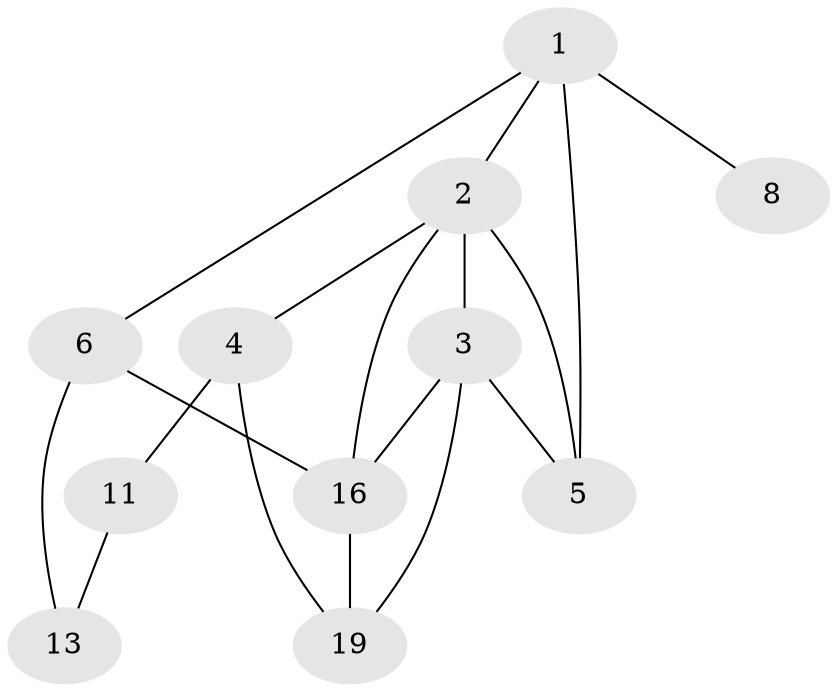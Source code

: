 // Generated by graph-tools (version 1.1) at 2025/46/02/15/25 05:46:28]
// undirected, 11 vertices, 17 edges
graph export_dot {
graph [start="1"]
  node [color=gray90,style=filled];
  1 [super="+10"];
  2 [super="+9+15+18"];
  3 [super="+7+20"];
  4 [super="+14"];
  5;
  6;
  8 [super="+14+15"];
  11 [super="+9+12"];
  13 [super="+17"];
  16;
  19;
  1 -- 2;
  1 -- 5;
  1 -- 6;
  1 -- 8;
  2 -- 3;
  2 -- 4;
  2 -- 5;
  2 -- 16;
  3 -- 5;
  3 -- 16;
  3 -- 19;
  4 -- 11;
  4 -- 19;
  6 -- 13;
  6 -- 16;
  11 -- 13;
  16 -- 19;
}

